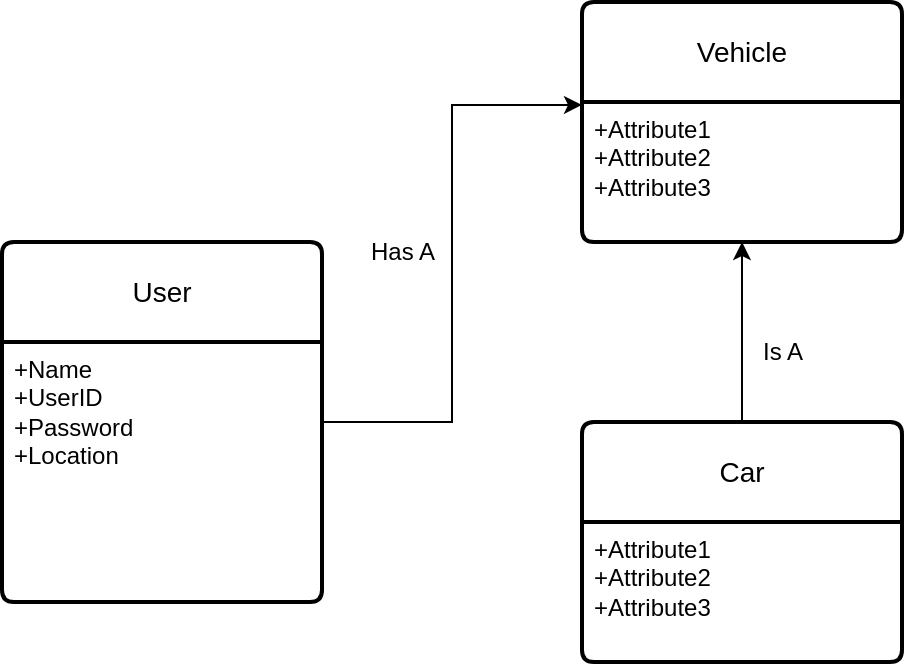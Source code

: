 <mxfile version="26.2.5">
  <diagram name="Page-1" id="Xhsl4X5_NRAiGSdoTvkp">
    <mxGraphModel dx="1020" dy="587" grid="1" gridSize="10" guides="1" tooltips="1" connect="1" arrows="1" fold="1" page="1" pageScale="1" pageWidth="850" pageHeight="1100" math="0" shadow="0">
      <root>
        <mxCell id="0" />
        <mxCell id="1" parent="0" />
        <mxCell id="4rl_SxmQVR-dNqvJWCe3-14" value="User" style="swimlane;childLayout=stackLayout;horizontal=1;startSize=50;horizontalStack=0;rounded=1;fontSize=14;fontStyle=0;strokeWidth=2;resizeParent=0;resizeLast=1;shadow=0;dashed=0;align=center;arcSize=4;whiteSpace=wrap;html=1;" vertex="1" parent="1">
          <mxGeometry x="30" y="220" width="160" height="180" as="geometry">
            <mxRectangle x="350" y="250" width="70" height="50" as="alternateBounds" />
          </mxGeometry>
        </mxCell>
        <mxCell id="4rl_SxmQVR-dNqvJWCe3-15" value="+Name&lt;div&gt;+UserID&lt;/div&gt;&lt;div&gt;+Password&lt;/div&gt;&lt;div&gt;+Location&lt;/div&gt;&lt;div&gt;&lt;br&gt;&lt;/div&gt;" style="align=left;strokeColor=none;fillColor=none;spacingLeft=4;spacingRight=4;fontSize=12;verticalAlign=top;resizable=0;rotatable=0;part=1;html=1;whiteSpace=wrap;" vertex="1" parent="4rl_SxmQVR-dNqvJWCe3-14">
          <mxGeometry y="50" width="160" height="130" as="geometry" />
        </mxCell>
        <mxCell id="4rl_SxmQVR-dNqvJWCe3-20" value="Vehicle" style="swimlane;childLayout=stackLayout;horizontal=1;startSize=50;horizontalStack=0;rounded=1;fontSize=14;fontStyle=0;strokeWidth=2;resizeParent=0;resizeLast=1;shadow=0;dashed=0;align=center;arcSize=4;whiteSpace=wrap;html=1;" vertex="1" parent="1">
          <mxGeometry x="320" y="100" width="160" height="120" as="geometry" />
        </mxCell>
        <mxCell id="4rl_SxmQVR-dNqvJWCe3-21" value="+Attribute1&#xa;+Attribute2&#xa;+Attribute3" style="align=left;strokeColor=none;fillColor=none;spacingLeft=4;spacingRight=4;fontSize=12;verticalAlign=top;resizable=0;rotatable=0;part=1;html=1;whiteSpace=wrap;" vertex="1" parent="4rl_SxmQVR-dNqvJWCe3-20">
          <mxGeometry y="50" width="160" height="70" as="geometry" />
        </mxCell>
        <mxCell id="4rl_SxmQVR-dNqvJWCe3-24" value="Has A" style="text;html=1;align=center;verticalAlign=middle;resizable=0;points=[];autosize=1;strokeColor=none;fillColor=none;" vertex="1" parent="1">
          <mxGeometry x="200" y="210" width="60" height="30" as="geometry" />
        </mxCell>
        <mxCell id="4rl_SxmQVR-dNqvJWCe3-25" style="edgeStyle=orthogonalEdgeStyle;rounded=0;orthogonalLoop=1;jettySize=auto;html=1;entryX=0;entryY=0.429;entryDx=0;entryDy=0;entryPerimeter=0;" edge="1" parent="1" source="4rl_SxmQVR-dNqvJWCe3-14" target="4rl_SxmQVR-dNqvJWCe3-20">
          <mxGeometry relative="1" as="geometry" />
        </mxCell>
        <mxCell id="4rl_SxmQVR-dNqvJWCe3-28" style="edgeStyle=orthogonalEdgeStyle;rounded=0;orthogonalLoop=1;jettySize=auto;html=1;entryX=0.5;entryY=1;entryDx=0;entryDy=0;" edge="1" parent="1" source="4rl_SxmQVR-dNqvJWCe3-26" target="4rl_SxmQVR-dNqvJWCe3-21">
          <mxGeometry relative="1" as="geometry" />
        </mxCell>
        <mxCell id="4rl_SxmQVR-dNqvJWCe3-26" value="Car" style="swimlane;childLayout=stackLayout;horizontal=1;startSize=50;horizontalStack=0;rounded=1;fontSize=14;fontStyle=0;strokeWidth=2;resizeParent=0;resizeLast=1;shadow=0;dashed=0;align=center;arcSize=4;whiteSpace=wrap;html=1;" vertex="1" parent="1">
          <mxGeometry x="320" y="310" width="160" height="120" as="geometry" />
        </mxCell>
        <mxCell id="4rl_SxmQVR-dNqvJWCe3-27" value="+Attribute1&#xa;+Attribute2&#xa;+Attribute3" style="align=left;strokeColor=none;fillColor=none;spacingLeft=4;spacingRight=4;fontSize=12;verticalAlign=top;resizable=0;rotatable=0;part=1;html=1;whiteSpace=wrap;" vertex="1" parent="4rl_SxmQVR-dNqvJWCe3-26">
          <mxGeometry y="50" width="160" height="70" as="geometry" />
        </mxCell>
        <mxCell id="4rl_SxmQVR-dNqvJWCe3-29" value="Is A" style="text;html=1;align=center;verticalAlign=middle;resizable=0;points=[];autosize=1;strokeColor=none;fillColor=none;" vertex="1" parent="1">
          <mxGeometry x="400" y="260" width="40" height="30" as="geometry" />
        </mxCell>
      </root>
    </mxGraphModel>
  </diagram>
</mxfile>
